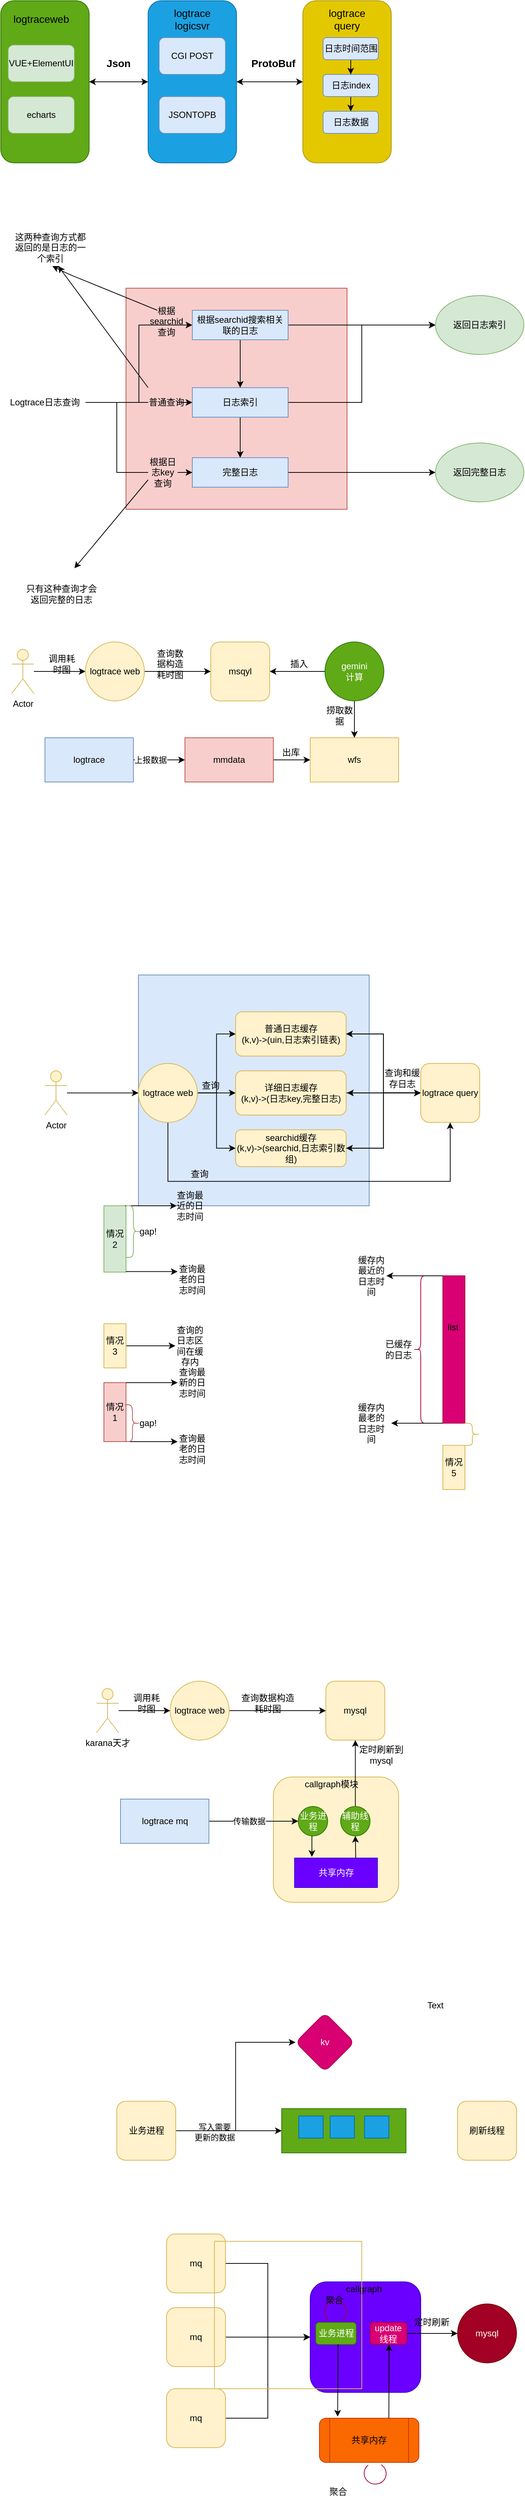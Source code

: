 <mxfile version="14.9.4" type="github">
  <diagram id="kZeHxRit4yLpcE9CeEfN" name="Page-1">
    <mxGraphModel dx="918" dy="494" grid="1" gridSize="10" guides="1" tooltips="1" connect="1" arrows="1" fold="1" page="1" pageScale="1" pageWidth="3300" pageHeight="4681" math="0" shadow="0">
      <root>
        <mxCell id="0" />
        <mxCell id="1" parent="0" />
        <mxCell id="YpFx3Wl4ijLkh08jpPSe-178" value="" style="whiteSpace=wrap;html=1;aspect=fixed;rounded=1;shadow=0;strokeColor=#d6b656;strokeWidth=1;fillColor=#fff2cc;" vertex="1" parent="1">
          <mxGeometry x="460" y="2420" width="170" height="170" as="geometry" />
        </mxCell>
        <mxCell id="YpFx3Wl4ijLkh08jpPSe-187" style="edgeStyle=orthogonalEdgeStyle;rounded=0;orthogonalLoop=1;jettySize=auto;html=1;" edge="1" parent="1" source="YpFx3Wl4ijLkh08jpPSe-177" target="YpFx3Wl4ijLkh08jpPSe-169">
          <mxGeometry relative="1" as="geometry" />
        </mxCell>
        <mxCell id="YpFx3Wl4ijLkh08jpPSe-177" value="辅助线程" style="ellipse;whiteSpace=wrap;html=1;aspect=fixed;rounded=1;shadow=0;strokeColor=#2D7600;strokeWidth=1;fillColor=#60a917;fontColor=#ffffff;" vertex="1" parent="1">
          <mxGeometry x="551.25" y="2460" width="40" height="40" as="geometry" />
        </mxCell>
        <mxCell id="YpFx3Wl4ijLkh08jpPSe-179" value="共享内存" style="rounded=0;whiteSpace=wrap;html=1;shadow=0;strokeColor=#3700CC;strokeWidth=1;fillColor=#6a00ff;fontColor=#ffffff;" vertex="1" parent="1">
          <mxGeometry x="488.75" y="2530" width="112.5" height="40" as="geometry" />
        </mxCell>
        <mxCell id="YpFx3Wl4ijLkh08jpPSe-181" value="callgraph模块" style="text;html=1;strokeColor=none;fillColor=none;align=center;verticalAlign=middle;whiteSpace=wrap;rounded=0;shadow=0;" vertex="1" parent="1">
          <mxGeometry x="493.75" y="2420" width="90" height="20" as="geometry" />
        </mxCell>
        <mxCell id="YpFx3Wl4ijLkh08jpPSe-184" style="edgeStyle=orthogonalEdgeStyle;rounded=0;orthogonalLoop=1;jettySize=auto;html=1;exitX=0.5;exitY=1;exitDx=0;exitDy=0;entryX=0.209;entryY=-0.04;entryDx=0;entryDy=0;entryPerimeter=0;" edge="1" parent="1" source="YpFx3Wl4ijLkh08jpPSe-183" target="YpFx3Wl4ijLkh08jpPSe-179">
          <mxGeometry relative="1" as="geometry" />
        </mxCell>
        <mxCell id="YpFx3Wl4ijLkh08jpPSe-183" value="业务进程" style="ellipse;whiteSpace=wrap;html=1;aspect=fixed;rounded=1;shadow=0;strokeColor=#2D7600;strokeWidth=1;fillColor=#60a917;fontColor=#ffffff;" vertex="1" parent="1">
          <mxGeometry x="493.75" y="2460" width="40" height="40" as="geometry" />
        </mxCell>
        <mxCell id="YpFx3Wl4ijLkh08jpPSe-186" value="" style="endArrow=classic;html=1;entryX=0.5;entryY=1;entryDx=0;entryDy=0;" edge="1" parent="1" target="YpFx3Wl4ijLkh08jpPSe-177">
          <mxGeometry width="50" height="50" relative="1" as="geometry">
            <mxPoint x="571.75" y="2530" as="sourcePoint" />
            <mxPoint x="593.75" y="2500" as="targetPoint" />
          </mxGeometry>
        </mxCell>
        <mxCell id="YpFx3Wl4ijLkh08jpPSe-23" style="edgeStyle=orthogonalEdgeStyle;rounded=0;orthogonalLoop=1;jettySize=auto;html=1;" edge="1" parent="1" source="YpFx3Wl4ijLkh08jpPSe-3" target="YpFx3Wl4ijLkh08jpPSe-4">
          <mxGeometry relative="1" as="geometry" />
        </mxCell>
        <mxCell id="YpFx3Wl4ijLkh08jpPSe-3" value="" style="rounded=1;whiteSpace=wrap;html=1;fillColor=#60a917;strokeColor=#2D7600;fontColor=#ffffff;" vertex="1" parent="1">
          <mxGeometry x="90" y="10" width="120" height="220" as="geometry" />
        </mxCell>
        <mxCell id="YpFx3Wl4ijLkh08jpPSe-24" style="edgeStyle=orthogonalEdgeStyle;rounded=0;orthogonalLoop=1;jettySize=auto;html=1;" edge="1" parent="1" source="YpFx3Wl4ijLkh08jpPSe-4" target="YpFx3Wl4ijLkh08jpPSe-5">
          <mxGeometry relative="1" as="geometry" />
        </mxCell>
        <mxCell id="YpFx3Wl4ijLkh08jpPSe-26" style="edgeStyle=orthogonalEdgeStyle;rounded=0;orthogonalLoop=1;jettySize=auto;html=1;entryX=1;entryY=0.5;entryDx=0;entryDy=0;" edge="1" parent="1" source="YpFx3Wl4ijLkh08jpPSe-4" target="YpFx3Wl4ijLkh08jpPSe-3">
          <mxGeometry relative="1" as="geometry" />
        </mxCell>
        <mxCell id="YpFx3Wl4ijLkh08jpPSe-4" value="" style="rounded=1;whiteSpace=wrap;html=1;fillColor=#1ba1e2;strokeColor=#006EAF;fontColor=#ffffff;" vertex="1" parent="1">
          <mxGeometry x="290" y="10" width="120" height="220" as="geometry" />
        </mxCell>
        <mxCell id="YpFx3Wl4ijLkh08jpPSe-25" style="edgeStyle=orthogonalEdgeStyle;rounded=0;orthogonalLoop=1;jettySize=auto;html=1;entryX=1;entryY=0.5;entryDx=0;entryDy=0;" edge="1" parent="1" source="YpFx3Wl4ijLkh08jpPSe-5" target="YpFx3Wl4ijLkh08jpPSe-4">
          <mxGeometry relative="1" as="geometry" />
        </mxCell>
        <mxCell id="YpFx3Wl4ijLkh08jpPSe-5" value="" style="rounded=1;whiteSpace=wrap;html=1;fillColor=#e3c800;strokeColor=#B09500;fontColor=#000000;" vertex="1" parent="1">
          <mxGeometry x="500" y="10" width="120" height="220" as="geometry" />
        </mxCell>
        <mxCell id="YpFx3Wl4ijLkh08jpPSe-6" value="&lt;font style=&quot;font-size: 14px&quot;&gt;logtraceweb&lt;/font&gt;" style="text;html=1;strokeColor=none;fillColor=none;align=center;verticalAlign=middle;whiteSpace=wrap;rounded=0;" vertex="1" parent="1">
          <mxGeometry x="105" y="20" width="80" height="30" as="geometry" />
        </mxCell>
        <mxCell id="YpFx3Wl4ijLkh08jpPSe-7" value="VUE+ElementUI" style="rounded=1;whiteSpace=wrap;html=1;fillColor=#d5e8d4;strokeColor=#82b366;" vertex="1" parent="1">
          <mxGeometry x="100" y="70" width="90" height="50" as="geometry" />
        </mxCell>
        <mxCell id="YpFx3Wl4ijLkh08jpPSe-9" value="echarts" style="rounded=1;whiteSpace=wrap;html=1;fillColor=#d5e8d4;strokeColor=#82b366;" vertex="1" parent="1">
          <mxGeometry x="100" y="140" width="90" height="50" as="geometry" />
        </mxCell>
        <mxCell id="YpFx3Wl4ijLkh08jpPSe-10" value="&lt;font style=&quot;font-size: 14px&quot;&gt;logtrace logicsvr&lt;/font&gt;" style="text;html=1;strokeColor=none;fillColor=none;align=center;verticalAlign=middle;whiteSpace=wrap;rounded=0;" vertex="1" parent="1">
          <mxGeometry x="305" y="20" width="90" height="30" as="geometry" />
        </mxCell>
        <mxCell id="YpFx3Wl4ijLkh08jpPSe-12" value="CGI POST" style="rounded=1;whiteSpace=wrap;html=1;fillColor=#dae8fc;strokeColor=#6c8ebf;" vertex="1" parent="1">
          <mxGeometry x="305" y="60" width="90" height="50" as="geometry" />
        </mxCell>
        <mxCell id="YpFx3Wl4ijLkh08jpPSe-13" value="JSONTOPB" style="rounded=1;whiteSpace=wrap;html=1;fillColor=#dae8fc;strokeColor=#6c8ebf;" vertex="1" parent="1">
          <mxGeometry x="305" y="140" width="90" height="50" as="geometry" />
        </mxCell>
        <mxCell id="YpFx3Wl4ijLkh08jpPSe-15" value="&lt;font style=&quot;font-size: 14px&quot;&gt;&lt;b&gt;Json&lt;/b&gt;&lt;/font&gt;" style="text;html=1;strokeColor=none;fillColor=none;align=center;verticalAlign=middle;whiteSpace=wrap;rounded=0;" vertex="1" parent="1">
          <mxGeometry x="230" y="85" width="40" height="20" as="geometry" />
        </mxCell>
        <mxCell id="YpFx3Wl4ijLkh08jpPSe-18" value="日志数据" style="rounded=1;whiteSpace=wrap;html=1;fillColor=#dae8fc;strokeColor=#6c8ebf;" vertex="1" parent="1">
          <mxGeometry x="527.5" y="160" width="75" height="30" as="geometry" />
        </mxCell>
        <mxCell id="YpFx3Wl4ijLkh08jpPSe-20" value="&lt;font style=&quot;font-size: 14px&quot;&gt;logtrace query&lt;/font&gt;" style="text;html=1;strokeColor=none;fillColor=none;align=center;verticalAlign=middle;whiteSpace=wrap;rounded=0;" vertex="1" parent="1">
          <mxGeometry x="515" y="20" width="90" height="30" as="geometry" />
        </mxCell>
        <mxCell id="YpFx3Wl4ijLkh08jpPSe-21" value="&lt;font style=&quot;font-size: 14px&quot;&gt;&lt;b&gt;ProtoBuf&lt;/b&gt;&lt;/font&gt;" style="text;html=1;strokeColor=none;fillColor=none;align=center;verticalAlign=middle;whiteSpace=wrap;rounded=0;" vertex="1" parent="1">
          <mxGeometry x="440" y="85" width="40" height="20" as="geometry" />
        </mxCell>
        <mxCell id="YpFx3Wl4ijLkh08jpPSe-30" style="edgeStyle=orthogonalEdgeStyle;rounded=0;orthogonalLoop=1;jettySize=auto;html=1;exitX=0.5;exitY=1;exitDx=0;exitDy=0;entryX=0.5;entryY=0;entryDx=0;entryDy=0;" edge="1" parent="1" source="YpFx3Wl4ijLkh08jpPSe-27" target="YpFx3Wl4ijLkh08jpPSe-18">
          <mxGeometry relative="1" as="geometry" />
        </mxCell>
        <mxCell id="YpFx3Wl4ijLkh08jpPSe-27" value="日志index" style="rounded=1;whiteSpace=wrap;html=1;fillColor=#dae8fc;strokeColor=#6c8ebf;" vertex="1" parent="1">
          <mxGeometry x="527.5" y="110" width="75" height="30" as="geometry" />
        </mxCell>
        <mxCell id="YpFx3Wl4ijLkh08jpPSe-29" style="edgeStyle=orthogonalEdgeStyle;rounded=0;orthogonalLoop=1;jettySize=auto;html=1;exitX=0.5;exitY=1;exitDx=0;exitDy=0;entryX=0.5;entryY=0;entryDx=0;entryDy=0;" edge="1" parent="1" source="YpFx3Wl4ijLkh08jpPSe-28" target="YpFx3Wl4ijLkh08jpPSe-27">
          <mxGeometry relative="1" as="geometry" />
        </mxCell>
        <mxCell id="YpFx3Wl4ijLkh08jpPSe-28" value="日志时间范围" style="rounded=1;whiteSpace=wrap;html=1;fillColor=#dae8fc;strokeColor=#6c8ebf;" vertex="1" parent="1">
          <mxGeometry x="527.5" y="60" width="75" height="30" as="geometry" />
        </mxCell>
        <mxCell id="YpFx3Wl4ijLkh08jpPSe-31" value="" style="whiteSpace=wrap;html=1;aspect=fixed;fillColor=#f8cecc;strokeColor=#b85450;" vertex="1" parent="1">
          <mxGeometry x="260" y="400" width="300" height="300" as="geometry" />
        </mxCell>
        <mxCell id="YpFx3Wl4ijLkh08jpPSe-37" style="edgeStyle=orthogonalEdgeStyle;rounded=0;orthogonalLoop=1;jettySize=auto;html=1;entryX=0;entryY=0.5;entryDx=0;entryDy=0;startArrow=none;" edge="1" parent="1" source="YpFx3Wl4ijLkh08jpPSe-50" target="YpFx3Wl4ijLkh08jpPSe-33">
          <mxGeometry relative="1" as="geometry" />
        </mxCell>
        <mxCell id="YpFx3Wl4ijLkh08jpPSe-38" style="edgeStyle=orthogonalEdgeStyle;rounded=0;orthogonalLoop=1;jettySize=auto;html=1;entryX=0;entryY=0.5;entryDx=0;entryDy=0;" edge="1" parent="1" source="YpFx3Wl4ijLkh08jpPSe-32" target="YpFx3Wl4ijLkh08jpPSe-35">
          <mxGeometry relative="1" as="geometry" />
        </mxCell>
        <mxCell id="YpFx3Wl4ijLkh08jpPSe-54" style="edgeStyle=orthogonalEdgeStyle;rounded=0;orthogonalLoop=1;jettySize=auto;html=1;entryX=0;entryY=0.5;entryDx=0;entryDy=0;startArrow=none;" edge="1" parent="1" source="YpFx3Wl4ijLkh08jpPSe-55" target="YpFx3Wl4ijLkh08jpPSe-34">
          <mxGeometry relative="1" as="geometry" />
        </mxCell>
        <mxCell id="YpFx3Wl4ijLkh08jpPSe-32" value="Logtrace日志查询" style="text;html=1;strokeColor=none;fillColor=none;align=center;verticalAlign=middle;whiteSpace=wrap;rounded=0;" vertex="1" parent="1">
          <mxGeometry x="95" y="530" width="110" height="50" as="geometry" />
        </mxCell>
        <mxCell id="YpFx3Wl4ijLkh08jpPSe-42" style="edgeStyle=orthogonalEdgeStyle;rounded=0;orthogonalLoop=1;jettySize=auto;html=1;entryX=0.5;entryY=0;entryDx=0;entryDy=0;" edge="1" parent="1" source="YpFx3Wl4ijLkh08jpPSe-33" target="YpFx3Wl4ijLkh08jpPSe-34">
          <mxGeometry relative="1" as="geometry" />
        </mxCell>
        <mxCell id="YpFx3Wl4ijLkh08jpPSe-49" style="edgeStyle=orthogonalEdgeStyle;rounded=0;orthogonalLoop=1;jettySize=auto;html=1;entryX=0;entryY=0.5;entryDx=0;entryDy=0;" edge="1" parent="1" source="YpFx3Wl4ijLkh08jpPSe-33" target="YpFx3Wl4ijLkh08jpPSe-44">
          <mxGeometry relative="1" as="geometry" />
        </mxCell>
        <mxCell id="YpFx3Wl4ijLkh08jpPSe-33" value="日志索引" style="rounded=0;whiteSpace=wrap;html=1;fillColor=#dae8fc;strokeColor=#6c8ebf;" vertex="1" parent="1">
          <mxGeometry x="350" y="535" width="130" height="40" as="geometry" />
        </mxCell>
        <mxCell id="YpFx3Wl4ijLkh08jpPSe-58" style="edgeStyle=orthogonalEdgeStyle;rounded=0;orthogonalLoop=1;jettySize=auto;html=1;entryX=0;entryY=0.5;entryDx=0;entryDy=0;" edge="1" parent="1" source="YpFx3Wl4ijLkh08jpPSe-34" target="YpFx3Wl4ijLkh08jpPSe-45">
          <mxGeometry relative="1" as="geometry" />
        </mxCell>
        <mxCell id="YpFx3Wl4ijLkh08jpPSe-34" value="完整日志" style="rounded=0;whiteSpace=wrap;html=1;fillColor=#dae8fc;strokeColor=#6c8ebf;" vertex="1" parent="1">
          <mxGeometry x="350" y="630" width="130" height="40" as="geometry" />
        </mxCell>
        <mxCell id="YpFx3Wl4ijLkh08jpPSe-40" style="edgeStyle=orthogonalEdgeStyle;rounded=0;orthogonalLoop=1;jettySize=auto;html=1;" edge="1" parent="1" source="YpFx3Wl4ijLkh08jpPSe-35" target="YpFx3Wl4ijLkh08jpPSe-33">
          <mxGeometry relative="1" as="geometry" />
        </mxCell>
        <mxCell id="YpFx3Wl4ijLkh08jpPSe-48" style="edgeStyle=orthogonalEdgeStyle;rounded=0;orthogonalLoop=1;jettySize=auto;html=1;entryX=0;entryY=0.5;entryDx=0;entryDy=0;" edge="1" parent="1" source="YpFx3Wl4ijLkh08jpPSe-35" target="YpFx3Wl4ijLkh08jpPSe-44">
          <mxGeometry relative="1" as="geometry" />
        </mxCell>
        <mxCell id="YpFx3Wl4ijLkh08jpPSe-35" value="根据searchid搜索相关联的日志" style="rounded=0;whiteSpace=wrap;html=1;fillColor=#dae8fc;strokeColor=#6c8ebf;" vertex="1" parent="1">
          <mxGeometry x="350" y="430" width="130" height="40" as="geometry" />
        </mxCell>
        <mxCell id="YpFx3Wl4ijLkh08jpPSe-44" value="返回日志索引" style="ellipse;whiteSpace=wrap;html=1;fillColor=#d5e8d4;strokeColor=#82b366;" vertex="1" parent="1">
          <mxGeometry x="680" y="410" width="120" height="80" as="geometry" />
        </mxCell>
        <mxCell id="YpFx3Wl4ijLkh08jpPSe-45" value="返回完整日志" style="ellipse;whiteSpace=wrap;html=1;fillColor=#d5e8d4;strokeColor=#82b366;" vertex="1" parent="1">
          <mxGeometry x="680" y="610" width="120" height="80" as="geometry" />
        </mxCell>
        <mxCell id="YpFx3Wl4ijLkh08jpPSe-50" value="普通查询" style="text;html=1;strokeColor=none;fillColor=none;align=center;verticalAlign=middle;whiteSpace=wrap;rounded=0;" vertex="1" parent="1">
          <mxGeometry x="290" y="542.5" width="50" height="25" as="geometry" />
        </mxCell>
        <mxCell id="YpFx3Wl4ijLkh08jpPSe-51" value="" style="edgeStyle=orthogonalEdgeStyle;rounded=0;orthogonalLoop=1;jettySize=auto;html=1;entryX=0;entryY=0.5;entryDx=0;entryDy=0;endArrow=none;" edge="1" parent="1" source="YpFx3Wl4ijLkh08jpPSe-32" target="YpFx3Wl4ijLkh08jpPSe-50">
          <mxGeometry relative="1" as="geometry">
            <mxPoint x="205" y="555" as="sourcePoint" />
            <mxPoint x="350" y="555" as="targetPoint" />
          </mxGeometry>
        </mxCell>
        <mxCell id="YpFx3Wl4ijLkh08jpPSe-53" value="根据searchid查询" style="text;html=1;strokeColor=none;fillColor=none;align=center;verticalAlign=middle;whiteSpace=wrap;rounded=0;" vertex="1" parent="1">
          <mxGeometry x="290" y="430" width="50" height="30" as="geometry" />
        </mxCell>
        <mxCell id="YpFx3Wl4ijLkh08jpPSe-55" value="根据日志key查询" style="text;html=1;strokeColor=none;fillColor=none;align=center;verticalAlign=middle;whiteSpace=wrap;rounded=0;" vertex="1" parent="1">
          <mxGeometry x="290" y="640" width="40" height="20" as="geometry" />
        </mxCell>
        <mxCell id="YpFx3Wl4ijLkh08jpPSe-56" value="" style="edgeStyle=orthogonalEdgeStyle;rounded=0;orthogonalLoop=1;jettySize=auto;html=1;entryX=0;entryY=0.5;entryDx=0;entryDy=0;endArrow=none;" edge="1" parent="1" source="YpFx3Wl4ijLkh08jpPSe-32" target="YpFx3Wl4ijLkh08jpPSe-55">
          <mxGeometry relative="1" as="geometry">
            <mxPoint x="205" y="555" as="sourcePoint" />
            <mxPoint x="350" y="650" as="targetPoint" />
          </mxGeometry>
        </mxCell>
        <mxCell id="YpFx3Wl4ijLkh08jpPSe-59" value="" style="endArrow=classic;html=1;exitX=0.25;exitY=0;exitDx=0;exitDy=0;" edge="1" parent="1" source="YpFx3Wl4ijLkh08jpPSe-53">
          <mxGeometry width="50" height="50" relative="1" as="geometry">
            <mxPoint x="205" y="410" as="sourcePoint" />
            <mxPoint x="160" y="370" as="targetPoint" />
            <Array as="points">
              <mxPoint x="180" y="380" />
            </Array>
          </mxGeometry>
        </mxCell>
        <mxCell id="YpFx3Wl4ijLkh08jpPSe-64" value="" style="endArrow=classic;html=1;exitX=0.25;exitY=0;exitDx=0;exitDy=0;" edge="1" parent="1">
          <mxGeometry width="50" height="50" relative="1" as="geometry">
            <mxPoint x="290" y="535" as="sourcePoint" />
            <mxPoint x="168" y="370" as="targetPoint" />
            <Array as="points" />
          </mxGeometry>
        </mxCell>
        <mxCell id="YpFx3Wl4ijLkh08jpPSe-66" value="只有这种查询才会返回完整的日志" style="text;html=1;strokeColor=none;fillColor=none;align=center;verticalAlign=middle;whiteSpace=wrap;rounded=0;" vertex="1" parent="1">
          <mxGeometry x="120" y="780" width="105" height="70" as="geometry" />
        </mxCell>
        <mxCell id="YpFx3Wl4ijLkh08jpPSe-69" value="" style="endArrow=classic;html=1;exitX=0;exitY=1;exitDx=0;exitDy=0;" edge="1" parent="1" source="YpFx3Wl4ijLkh08jpPSe-55">
          <mxGeometry width="50" height="50" relative="1" as="geometry">
            <mxPoint x="210" y="750" as="sourcePoint" />
            <mxPoint x="190" y="780" as="targetPoint" />
            <Array as="points">
              <mxPoint x="190" y="780" />
            </Array>
          </mxGeometry>
        </mxCell>
        <mxCell id="YpFx3Wl4ijLkh08jpPSe-70" value="这两种查询方式都返回的是日志的一个索引" style="text;html=1;strokeColor=none;fillColor=none;align=center;verticalAlign=middle;whiteSpace=wrap;rounded=0;" vertex="1" parent="1">
          <mxGeometry x="105" y="310" width="105" height="70" as="geometry" />
        </mxCell>
        <mxCell id="YpFx3Wl4ijLkh08jpPSe-71" value="" style="whiteSpace=wrap;html=1;aspect=fixed;fillColor=#dae8fc;strokeColor=#6c8ebf;" vertex="1" parent="1">
          <mxGeometry x="276.87" y="1331.87" width="313.13" height="313.13" as="geometry" />
        </mxCell>
        <mxCell id="YpFx3Wl4ijLkh08jpPSe-86" style="edgeStyle=orthogonalEdgeStyle;rounded=0;orthogonalLoop=1;jettySize=auto;html=1;entryX=0;entryY=0.5;entryDx=0;entryDy=0;" edge="1" parent="1" source="YpFx3Wl4ijLkh08jpPSe-72" target="YpFx3Wl4ijLkh08jpPSe-83">
          <mxGeometry relative="1" as="geometry" />
        </mxCell>
        <mxCell id="YpFx3Wl4ijLkh08jpPSe-72" value="普通日志缓存&lt;br&gt;(k,v)-&amp;gt;(uin,日志索引链表)" style="rounded=1;whiteSpace=wrap;html=1;fillColor=#fff2cc;strokeColor=#d6b656;strokeWidth=1;shadow=0;" vertex="1" parent="1">
          <mxGeometry x="408.75" y="1381.87" width="150" height="60" as="geometry" />
        </mxCell>
        <mxCell id="YpFx3Wl4ijLkh08jpPSe-85" style="edgeStyle=orthogonalEdgeStyle;rounded=0;orthogonalLoop=1;jettySize=auto;html=1;exitX=1;exitY=0.5;exitDx=0;exitDy=0;entryX=0;entryY=0.5;entryDx=0;entryDy=0;" edge="1" parent="1" source="YpFx3Wl4ijLkh08jpPSe-73" target="YpFx3Wl4ijLkh08jpPSe-83">
          <mxGeometry relative="1" as="geometry" />
        </mxCell>
        <mxCell id="YpFx3Wl4ijLkh08jpPSe-73" value="详细日志缓存&lt;br&gt;(k,v)-&amp;gt;(日志key,完整日志)" style="rounded=1;whiteSpace=wrap;html=1;fillColor=#fff2cc;strokeColor=#d6b656;" vertex="1" parent="1">
          <mxGeometry x="408.75" y="1461.87" width="150" height="60" as="geometry" />
        </mxCell>
        <mxCell id="YpFx3Wl4ijLkh08jpPSe-84" style="edgeStyle=orthogonalEdgeStyle;rounded=0;orthogonalLoop=1;jettySize=auto;html=1;exitX=1;exitY=0.5;exitDx=0;exitDy=0;entryX=0;entryY=0.5;entryDx=0;entryDy=0;" edge="1" parent="1" source="YpFx3Wl4ijLkh08jpPSe-74" target="YpFx3Wl4ijLkh08jpPSe-83">
          <mxGeometry relative="1" as="geometry" />
        </mxCell>
        <mxCell id="YpFx3Wl4ijLkh08jpPSe-74" value="searchid缓存&lt;br&gt;(k,v)-&amp;gt;(searchid,日志索引数组)" style="rounded=1;whiteSpace=wrap;html=1;fillColor=#fff2cc;strokeColor=#d6b656;strokeWidth=1;shadow=0;" vertex="1" parent="1">
          <mxGeometry x="408.75" y="1541.87" width="150" height="50" as="geometry" />
        </mxCell>
        <mxCell id="YpFx3Wl4ijLkh08jpPSe-76" style="edgeStyle=orthogonalEdgeStyle;rounded=0;orthogonalLoop=1;jettySize=auto;html=1;entryX=0;entryY=0.5;entryDx=0;entryDy=0;" edge="1" parent="1" source="YpFx3Wl4ijLkh08jpPSe-75" target="YpFx3Wl4ijLkh08jpPSe-72">
          <mxGeometry relative="1" as="geometry" />
        </mxCell>
        <mxCell id="YpFx3Wl4ijLkh08jpPSe-78" style="edgeStyle=orthogonalEdgeStyle;rounded=0;orthogonalLoop=1;jettySize=auto;html=1;entryX=0;entryY=0.5;entryDx=0;entryDy=0;" edge="1" parent="1" source="YpFx3Wl4ijLkh08jpPSe-75" target="YpFx3Wl4ijLkh08jpPSe-73">
          <mxGeometry relative="1" as="geometry" />
        </mxCell>
        <mxCell id="YpFx3Wl4ijLkh08jpPSe-79" style="edgeStyle=orthogonalEdgeStyle;rounded=0;orthogonalLoop=1;jettySize=auto;html=1;entryX=0;entryY=0.5;entryDx=0;entryDy=0;" edge="1" parent="1" source="YpFx3Wl4ijLkh08jpPSe-75" target="YpFx3Wl4ijLkh08jpPSe-74">
          <mxGeometry relative="1" as="geometry" />
        </mxCell>
        <mxCell id="YpFx3Wl4ijLkh08jpPSe-87" style="edgeStyle=orthogonalEdgeStyle;rounded=0;orthogonalLoop=1;jettySize=auto;html=1;entryX=0.5;entryY=1;entryDx=0;entryDy=0;" edge="1" parent="1" source="YpFx3Wl4ijLkh08jpPSe-75" target="YpFx3Wl4ijLkh08jpPSe-83">
          <mxGeometry relative="1" as="geometry">
            <Array as="points">
              <mxPoint x="317" y="1611.87" />
              <mxPoint x="700" y="1611.87" />
            </Array>
          </mxGeometry>
        </mxCell>
        <mxCell id="YpFx3Wl4ijLkh08jpPSe-75" value="logtrace web" style="ellipse;whiteSpace=wrap;html=1;aspect=fixed;rounded=1;shadow=0;strokeColor=#d6b656;strokeWidth=1;fillColor=#fff2cc;" vertex="1" parent="1">
          <mxGeometry x="276.87" y="1451.87" width="80" height="80" as="geometry" />
        </mxCell>
        <mxCell id="YpFx3Wl4ijLkh08jpPSe-82" style="edgeStyle=orthogonalEdgeStyle;rounded=0;orthogonalLoop=1;jettySize=auto;html=1;entryX=0;entryY=0.5;entryDx=0;entryDy=0;" edge="1" parent="1" source="YpFx3Wl4ijLkh08jpPSe-80" target="YpFx3Wl4ijLkh08jpPSe-75">
          <mxGeometry relative="1" as="geometry" />
        </mxCell>
        <mxCell id="YpFx3Wl4ijLkh08jpPSe-80" value="Actor" style="shape=umlActor;verticalLabelPosition=bottom;verticalAlign=top;html=1;outlineConnect=0;rounded=1;shadow=0;strokeColor=#d6b656;strokeWidth=1;fillColor=#fff2cc;" vertex="1" parent="1">
          <mxGeometry x="150" y="1461.87" width="30" height="60" as="geometry" />
        </mxCell>
        <mxCell id="YpFx3Wl4ijLkh08jpPSe-88" style="edgeStyle=orthogonalEdgeStyle;rounded=0;orthogonalLoop=1;jettySize=auto;html=1;" edge="1" parent="1" source="YpFx3Wl4ijLkh08jpPSe-83">
          <mxGeometry relative="1" as="geometry">
            <mxPoint x="560" y="1491.87" as="targetPoint" />
          </mxGeometry>
        </mxCell>
        <mxCell id="YpFx3Wl4ijLkh08jpPSe-89" style="edgeStyle=orthogonalEdgeStyle;rounded=0;orthogonalLoop=1;jettySize=auto;html=1;entryX=1;entryY=0.5;entryDx=0;entryDy=0;" edge="1" parent="1" source="YpFx3Wl4ijLkh08jpPSe-83" target="YpFx3Wl4ijLkh08jpPSe-74">
          <mxGeometry relative="1" as="geometry" />
        </mxCell>
        <mxCell id="YpFx3Wl4ijLkh08jpPSe-90" style="edgeStyle=orthogonalEdgeStyle;rounded=0;orthogonalLoop=1;jettySize=auto;html=1;entryX=1;entryY=0.5;entryDx=0;entryDy=0;" edge="1" parent="1" source="YpFx3Wl4ijLkh08jpPSe-83" target="YpFx3Wl4ijLkh08jpPSe-72">
          <mxGeometry relative="1" as="geometry" />
        </mxCell>
        <mxCell id="YpFx3Wl4ijLkh08jpPSe-83" value="logtrace query" style="whiteSpace=wrap;html=1;aspect=fixed;rounded=1;shadow=0;strokeColor=#d6b656;strokeWidth=1;fillColor=#fff2cc;" vertex="1" parent="1">
          <mxGeometry x="660" y="1451.87" width="80" height="80" as="geometry" />
        </mxCell>
        <mxCell id="YpFx3Wl4ijLkh08jpPSe-93" value="查询" style="text;html=1;strokeColor=none;fillColor=none;align=center;verticalAlign=middle;whiteSpace=wrap;rounded=0;shadow=0;" vertex="1" parent="1">
          <mxGeometry x="355" y="1471.87" width="40" height="20" as="geometry" />
        </mxCell>
        <mxCell id="YpFx3Wl4ijLkh08jpPSe-94" value="查询和缓存日志" style="text;html=1;strokeColor=none;fillColor=none;align=center;verticalAlign=middle;whiteSpace=wrap;rounded=0;shadow=0;" vertex="1" parent="1">
          <mxGeometry x="610" y="1451.87" width="50" height="40" as="geometry" />
        </mxCell>
        <mxCell id="YpFx3Wl4ijLkh08jpPSe-95" value="查询" style="text;html=1;strokeColor=none;fillColor=none;align=center;verticalAlign=middle;whiteSpace=wrap;rounded=0;shadow=0;" vertex="1" parent="1">
          <mxGeometry x="340" y="1591.87" width="40" height="20" as="geometry" />
        </mxCell>
        <mxCell id="YpFx3Wl4ijLkh08jpPSe-96" value="" style="rounded=0;whiteSpace=wrap;html=1;shadow=0;strokeColor=#A50040;strokeWidth=1;fillColor=#d80073;fontColor=#ffffff;" vertex="1" parent="1">
          <mxGeometry x="690" y="1740" width="30" height="200" as="geometry" />
        </mxCell>
        <mxCell id="YpFx3Wl4ijLkh08jpPSe-97" value="list" style="text;html=1;strokeColor=none;fillColor=none;align=center;verticalAlign=middle;whiteSpace=wrap;rounded=0;shadow=0;" vertex="1" parent="1">
          <mxGeometry x="688.75" y="1800" width="30" height="20" as="geometry" />
        </mxCell>
        <mxCell id="YpFx3Wl4ijLkh08jpPSe-99" value="" style="shape=curlyBracket;whiteSpace=wrap;html=1;rounded=1;shadow=0;strokeColor=#A50040;strokeWidth=1;fillColor=#d80073;fontColor=#ffffff;" vertex="1" parent="1">
          <mxGeometry x="650" y="1740" width="20" height="200" as="geometry" />
        </mxCell>
        <mxCell id="YpFx3Wl4ijLkh08jpPSe-100" value="已缓存的日志" style="text;html=1;strokeColor=none;fillColor=none;align=center;verticalAlign=middle;whiteSpace=wrap;rounded=0;shadow=0;" vertex="1" parent="1">
          <mxGeometry x="610" y="1830" width="40" height="20" as="geometry" />
        </mxCell>
        <mxCell id="YpFx3Wl4ijLkh08jpPSe-101" value="" style="endArrow=classic;html=1;" edge="1" parent="1" target="YpFx3Wl4ijLkh08jpPSe-102">
          <mxGeometry width="50" height="50" relative="1" as="geometry">
            <mxPoint x="690" y="1740" as="sourcePoint" />
            <mxPoint x="610" y="1740" as="targetPoint" />
          </mxGeometry>
        </mxCell>
        <mxCell id="YpFx3Wl4ijLkh08jpPSe-102" value="缓存内最近的日志时间" style="text;html=1;strokeColor=none;fillColor=none;align=center;verticalAlign=middle;whiteSpace=wrap;rounded=0;shadow=0;" vertex="1" parent="1">
          <mxGeometry x="573.43" y="1730" width="40" height="20" as="geometry" />
        </mxCell>
        <mxCell id="YpFx3Wl4ijLkh08jpPSe-103" value="" style="endArrow=classic;html=1;" edge="1" parent="1">
          <mxGeometry width="50" height="50" relative="1" as="geometry">
            <mxPoint x="690" y="1940" as="sourcePoint" />
            <mxPoint x="620" y="1940" as="targetPoint" />
            <Array as="points">
              <mxPoint x="640" y="1940" />
            </Array>
          </mxGeometry>
        </mxCell>
        <mxCell id="YpFx3Wl4ijLkh08jpPSe-104" value="缓存内最老的日志时间" style="text;html=1;strokeColor=none;fillColor=none;align=center;verticalAlign=middle;whiteSpace=wrap;rounded=0;shadow=0;" vertex="1" parent="1">
          <mxGeometry x="573.43" y="1930" width="40" height="20" as="geometry" />
        </mxCell>
        <mxCell id="YpFx3Wl4ijLkh08jpPSe-106" value="情况2" style="rounded=0;whiteSpace=wrap;html=1;shadow=0;strokeColor=#82b366;strokeWidth=1;fillColor=#d5e8d4;" vertex="1" parent="1">
          <mxGeometry x="230" y="1645" width="30" height="90" as="geometry" />
        </mxCell>
        <mxCell id="YpFx3Wl4ijLkh08jpPSe-109" value="情况1" style="rounded=0;whiteSpace=wrap;html=1;shadow=0;strokeColor=#b85450;strokeWidth=1;fillColor=#f8cecc;" vertex="1" parent="1">
          <mxGeometry x="230" y="1885" width="30" height="80" as="geometry" />
        </mxCell>
        <mxCell id="YpFx3Wl4ijLkh08jpPSe-112" value="" style="endArrow=classic;html=1;" edge="1" parent="1">
          <mxGeometry width="50" height="50" relative="1" as="geometry">
            <mxPoint x="258.75" y="1645" as="sourcePoint" />
            <mxPoint x="328.75" y="1645" as="targetPoint" />
          </mxGeometry>
        </mxCell>
        <mxCell id="YpFx3Wl4ijLkh08jpPSe-115" value="" style="endArrow=classic;html=1;" edge="1" parent="1">
          <mxGeometry width="50" height="50" relative="1" as="geometry">
            <mxPoint x="260" y="1734.31" as="sourcePoint" />
            <mxPoint x="330" y="1734.31" as="targetPoint" />
          </mxGeometry>
        </mxCell>
        <mxCell id="YpFx3Wl4ijLkh08jpPSe-116" value="" style="endArrow=classic;html=1;" edge="1" parent="1">
          <mxGeometry width="50" height="50" relative="1" as="geometry">
            <mxPoint x="260" y="1965" as="sourcePoint" />
            <mxPoint x="330" y="1965" as="targetPoint" />
          </mxGeometry>
        </mxCell>
        <mxCell id="YpFx3Wl4ijLkh08jpPSe-117" value="" style="endArrow=classic;html=1;" edge="1" parent="1">
          <mxGeometry width="50" height="50" relative="1" as="geometry">
            <mxPoint x="260" y="1885" as="sourcePoint" />
            <mxPoint x="330" y="1885" as="targetPoint" />
          </mxGeometry>
        </mxCell>
        <mxCell id="YpFx3Wl4ijLkh08jpPSe-118" value="查询最老的日志时间" style="text;html=1;strokeColor=none;fillColor=none;align=center;verticalAlign=middle;whiteSpace=wrap;rounded=0;shadow=0;" vertex="1" parent="1">
          <mxGeometry x="330" y="1735" width="40" height="20" as="geometry" />
        </mxCell>
        <mxCell id="YpFx3Wl4ijLkh08jpPSe-119" value="查询最近的日志时间" style="text;html=1;strokeColor=none;fillColor=none;align=center;verticalAlign=middle;whiteSpace=wrap;rounded=0;shadow=0;" vertex="1" parent="1">
          <mxGeometry x="327" y="1635" width="40" height="20" as="geometry" />
        </mxCell>
        <mxCell id="YpFx3Wl4ijLkh08jpPSe-120" value="查询最新的日志时间" style="text;html=1;strokeColor=none;fillColor=none;align=center;verticalAlign=middle;whiteSpace=wrap;rounded=0;shadow=0;" vertex="1" parent="1">
          <mxGeometry x="330" y="1875" width="40" height="20" as="geometry" />
        </mxCell>
        <mxCell id="YpFx3Wl4ijLkh08jpPSe-121" value="查询最老的日志时间" style="text;html=1;strokeColor=none;fillColor=none;align=center;verticalAlign=middle;whiteSpace=wrap;rounded=0;shadow=0;" vertex="1" parent="1">
          <mxGeometry x="330" y="1965" width="40" height="20" as="geometry" />
        </mxCell>
        <mxCell id="YpFx3Wl4ijLkh08jpPSe-124" style="edgeStyle=orthogonalEdgeStyle;rounded=0;orthogonalLoop=1;jettySize=auto;html=1;entryX=0;entryY=0.5;entryDx=0;entryDy=0;" edge="1" parent="1" source="YpFx3Wl4ijLkh08jpPSe-122" target="YpFx3Wl4ijLkh08jpPSe-123">
          <mxGeometry relative="1" as="geometry" />
        </mxCell>
        <mxCell id="YpFx3Wl4ijLkh08jpPSe-122" value="情况3" style="rounded=0;whiteSpace=wrap;html=1;shadow=0;strokeColor=#d6b656;strokeWidth=1;fillColor=#fff2cc;" vertex="1" parent="1">
          <mxGeometry x="230" y="1805" width="30" height="60" as="geometry" />
        </mxCell>
        <mxCell id="YpFx3Wl4ijLkh08jpPSe-123" value="查询的日志区间在缓存内" style="text;html=1;strokeColor=none;fillColor=none;align=center;verticalAlign=middle;whiteSpace=wrap;rounded=0;shadow=0;" vertex="1" parent="1">
          <mxGeometry x="327" y="1825" width="40" height="20" as="geometry" />
        </mxCell>
        <mxCell id="YpFx3Wl4ijLkh08jpPSe-130" value="情况5" style="rounded=0;whiteSpace=wrap;html=1;shadow=0;strokeColor=#d6b656;strokeWidth=1;fillColor=#fff2cc;" vertex="1" parent="1">
          <mxGeometry x="690" y="1970" width="30" height="60" as="geometry" />
        </mxCell>
        <mxCell id="YpFx3Wl4ijLkh08jpPSe-131" value="" style="shape=curlyBracket;whiteSpace=wrap;html=1;rounded=1;flipH=1;shadow=0;strokeColor=#82b366;strokeWidth=1;fillColor=#d5e8d4;size=0.5;" vertex="1" parent="1">
          <mxGeometry x="260" y="1645" width="20" height="70" as="geometry" />
        </mxCell>
        <mxCell id="YpFx3Wl4ijLkh08jpPSe-132" value="gap!" style="text;html=1;strokeColor=none;fillColor=none;align=center;verticalAlign=middle;whiteSpace=wrap;rounded=0;shadow=0;" vertex="1" parent="1">
          <mxGeometry x="270" y="1672.5" width="40" height="15" as="geometry" />
        </mxCell>
        <mxCell id="YpFx3Wl4ijLkh08jpPSe-134" value="" style="shape=curlyBracket;whiteSpace=wrap;html=1;rounded=1;flipH=1;shadow=0;strokeColor=#b85450;strokeWidth=1;fillColor=#f8cecc;size=0.5;" vertex="1" parent="1">
          <mxGeometry x="258.75" y="1915" width="20" height="50" as="geometry" />
        </mxCell>
        <mxCell id="YpFx3Wl4ijLkh08jpPSe-135" value="gap!" style="text;html=1;strokeColor=none;fillColor=none;align=center;verticalAlign=middle;whiteSpace=wrap;rounded=0;shadow=0;" vertex="1" parent="1">
          <mxGeometry x="270" y="1930" width="40" height="20" as="geometry" />
        </mxCell>
        <mxCell id="YpFx3Wl4ijLkh08jpPSe-136" value="" style="shape=curlyBracket;whiteSpace=wrap;html=1;rounded=1;flipH=1;shadow=0;strokeColor=#d6b656;strokeWidth=1;fillColor=#fff2cc;size=0.5;" vertex="1" parent="1">
          <mxGeometry x="720" y="1940" width="20" height="30" as="geometry" />
        </mxCell>
        <mxCell id="YpFx3Wl4ijLkh08jpPSe-138" value="" style="endArrow=classic;html=1;entryX=0;entryY=0.5;entryDx=0;entryDy=0;" edge="1" parent="1" target="YpFx3Wl4ijLkh08jpPSe-139">
          <mxGeometry width="50" height="50" relative="1" as="geometry">
            <mxPoint x="250" y="1040" as="sourcePoint" />
            <mxPoint x="320" y="1040" as="targetPoint" />
          </mxGeometry>
        </mxCell>
        <mxCell id="YpFx3Wl4ijLkh08jpPSe-141" value="上报数据" style="edgeLabel;html=1;align=center;verticalAlign=middle;resizable=0;points=[];" vertex="1" connectable="0" parent="YpFx3Wl4ijLkh08jpPSe-138">
          <mxGeometry x="0.253" y="-2" relative="1" as="geometry">
            <mxPoint x="-14" y="-2" as="offset" />
          </mxGeometry>
        </mxCell>
        <mxCell id="YpFx3Wl4ijLkh08jpPSe-143" style="edgeStyle=orthogonalEdgeStyle;rounded=0;orthogonalLoop=1;jettySize=auto;html=1;entryX=0;entryY=0.5;entryDx=0;entryDy=0;" edge="1" parent="1" source="YpFx3Wl4ijLkh08jpPSe-139" target="YpFx3Wl4ijLkh08jpPSe-142">
          <mxGeometry relative="1" as="geometry" />
        </mxCell>
        <mxCell id="YpFx3Wl4ijLkh08jpPSe-139" value="mmdata" style="rounded=0;whiteSpace=wrap;html=1;shadow=0;strokeColor=#b85450;strokeWidth=1;fillColor=#f8cecc;" vertex="1" parent="1">
          <mxGeometry x="340" y="1010" width="120" height="60" as="geometry" />
        </mxCell>
        <mxCell id="YpFx3Wl4ijLkh08jpPSe-140" value="logtrace" style="rounded=0;whiteSpace=wrap;html=1;shadow=0;strokeColor=#6c8ebf;strokeWidth=1;fillColor=#dae8fc;" vertex="1" parent="1">
          <mxGeometry x="150" y="1010" width="120" height="60" as="geometry" />
        </mxCell>
        <mxCell id="YpFx3Wl4ijLkh08jpPSe-142" value="wfs" style="rounded=0;whiteSpace=wrap;html=1;shadow=0;strokeColor=#d6b656;strokeWidth=1;fillColor=#fff2cc;" vertex="1" parent="1">
          <mxGeometry x="510" y="1010" width="120" height="60" as="geometry" />
        </mxCell>
        <mxCell id="YpFx3Wl4ijLkh08jpPSe-144" value="出库" style="text;html=1;strokeColor=none;fillColor=none;align=center;verticalAlign=middle;whiteSpace=wrap;rounded=0;shadow=0;" vertex="1" parent="1">
          <mxGeometry x="463.75" y="1020" width="40" height="20" as="geometry" />
        </mxCell>
        <mxCell id="YpFx3Wl4ijLkh08jpPSe-146" style="edgeStyle=orthogonalEdgeStyle;rounded=0;orthogonalLoop=1;jettySize=auto;html=1;entryX=0.5;entryY=0;entryDx=0;entryDy=0;" edge="1" parent="1" source="YpFx3Wl4ijLkh08jpPSe-145" target="YpFx3Wl4ijLkh08jpPSe-142">
          <mxGeometry relative="1" as="geometry" />
        </mxCell>
        <mxCell id="YpFx3Wl4ijLkh08jpPSe-150" style="edgeStyle=orthogonalEdgeStyle;rounded=0;orthogonalLoop=1;jettySize=auto;html=1;entryX=1;entryY=0.5;entryDx=0;entryDy=0;" edge="1" parent="1" source="YpFx3Wl4ijLkh08jpPSe-145" target="YpFx3Wl4ijLkh08jpPSe-149">
          <mxGeometry relative="1" as="geometry" />
        </mxCell>
        <mxCell id="YpFx3Wl4ijLkh08jpPSe-145" value="gemini&lt;br&gt;计算" style="ellipse;whiteSpace=wrap;html=1;aspect=fixed;rounded=1;shadow=0;strokeColor=#2D7600;strokeWidth=1;fillColor=#60a917;fontColor=#ffffff;" vertex="1" parent="1">
          <mxGeometry x="530" y="880" width="80" height="80" as="geometry" />
        </mxCell>
        <mxCell id="YpFx3Wl4ijLkh08jpPSe-147" value="捞取数据" style="text;html=1;strokeColor=none;fillColor=none;align=center;verticalAlign=middle;whiteSpace=wrap;rounded=0;shadow=0;" vertex="1" parent="1">
          <mxGeometry x="530" y="970" width="40" height="20" as="geometry" />
        </mxCell>
        <mxCell id="YpFx3Wl4ijLkh08jpPSe-149" value="msqyl" style="whiteSpace=wrap;html=1;aspect=fixed;rounded=1;shadow=0;strokeColor=#d6b656;strokeWidth=1;fillColor=#fff2cc;" vertex="1" parent="1">
          <mxGeometry x="375" y="880" width="80" height="80" as="geometry" />
        </mxCell>
        <mxCell id="YpFx3Wl4ijLkh08jpPSe-151" value="插入" style="text;html=1;strokeColor=none;fillColor=none;align=center;verticalAlign=middle;whiteSpace=wrap;rounded=0;shadow=0;" vertex="1" parent="1">
          <mxGeometry x="475" y="900" width="40" height="20" as="geometry" />
        </mxCell>
        <mxCell id="YpFx3Wl4ijLkh08jpPSe-154" style="edgeStyle=orthogonalEdgeStyle;rounded=0;orthogonalLoop=1;jettySize=auto;html=1;entryX=0;entryY=0.5;entryDx=0;entryDy=0;" edge="1" parent="1" source="YpFx3Wl4ijLkh08jpPSe-152" target="YpFx3Wl4ijLkh08jpPSe-153">
          <mxGeometry relative="1" as="geometry" />
        </mxCell>
        <mxCell id="YpFx3Wl4ijLkh08jpPSe-152" value="Actor" style="shape=umlActor;verticalLabelPosition=bottom;verticalAlign=top;html=1;outlineConnect=0;rounded=1;shadow=0;strokeColor=#d6b656;strokeWidth=1;fillColor=#fff2cc;" vertex="1" parent="1">
          <mxGeometry x="105" y="890" width="30" height="60" as="geometry" />
        </mxCell>
        <mxCell id="YpFx3Wl4ijLkh08jpPSe-155" style="edgeStyle=orthogonalEdgeStyle;rounded=0;orthogonalLoop=1;jettySize=auto;html=1;entryX=0;entryY=0.5;entryDx=0;entryDy=0;" edge="1" parent="1" source="YpFx3Wl4ijLkh08jpPSe-153" target="YpFx3Wl4ijLkh08jpPSe-149">
          <mxGeometry relative="1" as="geometry" />
        </mxCell>
        <mxCell id="YpFx3Wl4ijLkh08jpPSe-153" value="logtrace web" style="ellipse;whiteSpace=wrap;html=1;aspect=fixed;rounded=1;shadow=0;strokeColor=#d6b656;strokeWidth=1;fillColor=#fff2cc;" vertex="1" parent="1">
          <mxGeometry x="205" y="880" width="80" height="80" as="geometry" />
        </mxCell>
        <mxCell id="YpFx3Wl4ijLkh08jpPSe-156" value="调用耗时图" style="text;html=1;strokeColor=none;fillColor=none;align=center;verticalAlign=middle;whiteSpace=wrap;rounded=0;shadow=0;" vertex="1" parent="1">
          <mxGeometry x="152.5" y="900" width="40" height="20" as="geometry" />
        </mxCell>
        <mxCell id="YpFx3Wl4ijLkh08jpPSe-157" value="查询数据构造耗时图" style="text;html=1;strokeColor=none;fillColor=none;align=center;verticalAlign=middle;whiteSpace=wrap;rounded=0;shadow=0;" vertex="1" parent="1">
          <mxGeometry x="300" y="900" width="40" height="20" as="geometry" />
        </mxCell>
        <mxCell id="YpFx3Wl4ijLkh08jpPSe-158" value="" style="endArrow=classic;html=1;entryX=0;entryY=0.5;entryDx=0;entryDy=0;" edge="1" parent="1" target="YpFx3Wl4ijLkh08jpPSe-183">
          <mxGeometry width="50" height="50" relative="1" as="geometry">
            <mxPoint x="352.5" y="2480" as="sourcePoint" />
            <mxPoint x="442.5" y="2480" as="targetPoint" />
          </mxGeometry>
        </mxCell>
        <mxCell id="YpFx3Wl4ijLkh08jpPSe-159" value="传输数据" style="edgeLabel;html=1;align=center;verticalAlign=middle;resizable=0;points=[];" vertex="1" connectable="0" parent="YpFx3Wl4ijLkh08jpPSe-158">
          <mxGeometry x="0.253" y="-2" relative="1" as="geometry">
            <mxPoint x="-14" y="-2" as="offset" />
          </mxGeometry>
        </mxCell>
        <mxCell id="YpFx3Wl4ijLkh08jpPSe-162" value="logtrace mq" style="rounded=0;whiteSpace=wrap;html=1;shadow=0;strokeColor=#6c8ebf;strokeWidth=1;fillColor=#dae8fc;" vertex="1" parent="1">
          <mxGeometry x="252.5" y="2450" width="120" height="60" as="geometry" />
        </mxCell>
        <mxCell id="YpFx3Wl4ijLkh08jpPSe-169" value="mysql" style="whiteSpace=wrap;html=1;aspect=fixed;rounded=1;shadow=0;strokeColor=#d6b656;strokeWidth=1;fillColor=#fff2cc;" vertex="1" parent="1">
          <mxGeometry x="531.25" y="2290" width="80" height="80" as="geometry" />
        </mxCell>
        <mxCell id="YpFx3Wl4ijLkh08jpPSe-171" style="edgeStyle=orthogonalEdgeStyle;rounded=0;orthogonalLoop=1;jettySize=auto;html=1;entryX=0;entryY=0.5;entryDx=0;entryDy=0;" edge="1" parent="1" source="YpFx3Wl4ijLkh08jpPSe-172" target="YpFx3Wl4ijLkh08jpPSe-174">
          <mxGeometry relative="1" as="geometry" />
        </mxCell>
        <mxCell id="YpFx3Wl4ijLkh08jpPSe-172" value="karana天才" style="shape=umlActor;verticalLabelPosition=bottom;verticalAlign=top;html=1;outlineConnect=0;rounded=1;shadow=0;strokeColor=#d6b656;strokeWidth=1;fillColor=#fff2cc;" vertex="1" parent="1">
          <mxGeometry x="220" y="2300" width="30" height="60" as="geometry" />
        </mxCell>
        <mxCell id="YpFx3Wl4ijLkh08jpPSe-173" style="edgeStyle=orthogonalEdgeStyle;rounded=0;orthogonalLoop=1;jettySize=auto;html=1;entryX=0;entryY=0.5;entryDx=0;entryDy=0;" edge="1" parent="1" source="YpFx3Wl4ijLkh08jpPSe-174" target="YpFx3Wl4ijLkh08jpPSe-169">
          <mxGeometry relative="1" as="geometry" />
        </mxCell>
        <mxCell id="YpFx3Wl4ijLkh08jpPSe-174" value="logtrace web" style="ellipse;whiteSpace=wrap;html=1;aspect=fixed;rounded=1;shadow=0;strokeColor=#d6b656;strokeWidth=1;fillColor=#fff2cc;" vertex="1" parent="1">
          <mxGeometry x="320" y="2290" width="80" height="80" as="geometry" />
        </mxCell>
        <mxCell id="YpFx3Wl4ijLkh08jpPSe-175" value="调用耗时图" style="text;html=1;strokeColor=none;fillColor=none;align=center;verticalAlign=middle;whiteSpace=wrap;rounded=0;shadow=0;" vertex="1" parent="1">
          <mxGeometry x="267.5" y="2310" width="40" height="20" as="geometry" />
        </mxCell>
        <mxCell id="YpFx3Wl4ijLkh08jpPSe-176" value="查询数据构造耗时图" style="text;html=1;strokeColor=none;fillColor=none;align=center;verticalAlign=middle;whiteSpace=wrap;rounded=0;shadow=0;" vertex="1" parent="1">
          <mxGeometry x="415" y="2310" width="75" height="20" as="geometry" />
        </mxCell>
        <mxCell id="YpFx3Wl4ijLkh08jpPSe-180" value="kv" style="rhombus;whiteSpace=wrap;html=1;rounded=1;shadow=0;strokeColor=#A50040;strokeWidth=1;fillColor=#d80073;fontColor=#ffffff;" vertex="1" parent="1">
          <mxGeometry x="490" y="2740" width="80" height="80" as="geometry" />
        </mxCell>
        <mxCell id="YpFx3Wl4ijLkh08jpPSe-188" value="定时刷新到mysql" style="text;html=1;strokeColor=none;fillColor=none;align=center;verticalAlign=middle;whiteSpace=wrap;rounded=0;shadow=0;" vertex="1" parent="1">
          <mxGeometry x="573.43" y="2380" width="66.57" height="20" as="geometry" />
        </mxCell>
        <mxCell id="YpFx3Wl4ijLkh08jpPSe-194" style="edgeStyle=orthogonalEdgeStyle;rounded=0;orthogonalLoop=1;jettySize=auto;html=1;" edge="1" parent="1" source="YpFx3Wl4ijLkh08jpPSe-189" target="YpFx3Wl4ijLkh08jpPSe-191">
          <mxGeometry relative="1" as="geometry" />
        </mxCell>
        <mxCell id="YpFx3Wl4ijLkh08jpPSe-201" value="写入需要&lt;br&gt;更新的数据" style="edgeLabel;html=1;align=center;verticalAlign=middle;resizable=0;points=[];" vertex="1" connectable="0" parent="YpFx3Wl4ijLkh08jpPSe-194">
          <mxGeometry x="-0.272" y="-2" relative="1" as="geometry">
            <mxPoint as="offset" />
          </mxGeometry>
        </mxCell>
        <mxCell id="YpFx3Wl4ijLkh08jpPSe-202" style="edgeStyle=orthogonalEdgeStyle;rounded=0;orthogonalLoop=1;jettySize=auto;html=1;entryX=0;entryY=0.5;entryDx=0;entryDy=0;" edge="1" parent="1" source="YpFx3Wl4ijLkh08jpPSe-189" target="YpFx3Wl4ijLkh08jpPSe-180">
          <mxGeometry relative="1" as="geometry">
            <mxPoint x="287.5" y="2770" as="targetPoint" />
          </mxGeometry>
        </mxCell>
        <mxCell id="YpFx3Wl4ijLkh08jpPSe-189" value="业务进程" style="whiteSpace=wrap;html=1;aspect=fixed;rounded=1;shadow=0;strokeColor=#d6b656;strokeWidth=1;fillColor=#fff2cc;" vertex="1" parent="1">
          <mxGeometry x="247.5" y="2860" width="80" height="80" as="geometry" />
        </mxCell>
        <mxCell id="YpFx3Wl4ijLkh08jpPSe-191" value="" style="rounded=0;whiteSpace=wrap;html=1;shadow=0;strokeColor=#2D7600;strokeWidth=1;fillColor=#60a917;fontColor=#ffffff;" vertex="1" parent="1">
          <mxGeometry x="471.25" y="2870" width="168.75" height="60" as="geometry" />
        </mxCell>
        <mxCell id="YpFx3Wl4ijLkh08jpPSe-192" value="刷新线程" style="whiteSpace=wrap;html=1;aspect=fixed;rounded=1;shadow=0;strokeColor=#d6b656;strokeWidth=1;fillColor=#fff2cc;" vertex="1" parent="1">
          <mxGeometry x="710" y="2860" width="80" height="80" as="geometry" />
        </mxCell>
        <mxCell id="YpFx3Wl4ijLkh08jpPSe-197" value="Text" style="text;html=1;strokeColor=none;fillColor=none;align=center;verticalAlign=middle;whiteSpace=wrap;rounded=0;shadow=0;" vertex="1" parent="1">
          <mxGeometry x="660" y="2720" width="40" height="20" as="geometry" />
        </mxCell>
        <mxCell id="YpFx3Wl4ijLkh08jpPSe-198" value="" style="rounded=0;whiteSpace=wrap;html=1;shadow=0;strokeColor=#006EAF;strokeWidth=1;fillColor=#1ba1e2;fontColor=#ffffff;" vertex="1" parent="1">
          <mxGeometry x="583.75" y="2880" width="33" height="30" as="geometry" />
        </mxCell>
        <mxCell id="YpFx3Wl4ijLkh08jpPSe-199" value="" style="rounded=0;whiteSpace=wrap;html=1;shadow=0;strokeColor=#006EAF;strokeWidth=1;fillColor=#1ba1e2;fontColor=#ffffff;" vertex="1" parent="1">
          <mxGeometry x="537" y="2880" width="33" height="30" as="geometry" />
        </mxCell>
        <mxCell id="YpFx3Wl4ijLkh08jpPSe-200" value="" style="rounded=0;whiteSpace=wrap;html=1;shadow=0;strokeColor=#006EAF;strokeWidth=1;fillColor=#1ba1e2;fontColor=#ffffff;" vertex="1" parent="1">
          <mxGeometry x="494.5" y="2880" width="33" height="30" as="geometry" />
        </mxCell>
        <mxCell id="YpFx3Wl4ijLkh08jpPSe-209" style="edgeStyle=orthogonalEdgeStyle;rounded=0;orthogonalLoop=1;jettySize=auto;html=1;" edge="1" parent="1" source="YpFx3Wl4ijLkh08jpPSe-203" target="YpFx3Wl4ijLkh08jpPSe-208">
          <mxGeometry relative="1" as="geometry" />
        </mxCell>
        <mxCell id="YpFx3Wl4ijLkh08jpPSe-203" value="mq" style="whiteSpace=wrap;html=1;aspect=fixed;rounded=1;shadow=0;strokeColor=#d6b656;strokeWidth=1;fillColor=#fff2cc;" vertex="1" parent="1">
          <mxGeometry x="315" y="3040" width="80" height="80" as="geometry" />
        </mxCell>
        <mxCell id="YpFx3Wl4ijLkh08jpPSe-211" style="edgeStyle=orthogonalEdgeStyle;rounded=0;orthogonalLoop=1;jettySize=auto;html=1;entryX=0;entryY=0.5;entryDx=0;entryDy=0;" edge="1" parent="1" source="YpFx3Wl4ijLkh08jpPSe-205" target="YpFx3Wl4ijLkh08jpPSe-208">
          <mxGeometry relative="1" as="geometry" />
        </mxCell>
        <mxCell id="YpFx3Wl4ijLkh08jpPSe-205" value="mq" style="whiteSpace=wrap;html=1;aspect=fixed;rounded=1;shadow=0;strokeColor=#d6b656;strokeWidth=1;fillColor=#fff2cc;" vertex="1" parent="1">
          <mxGeometry x="315" y="3250" width="80" height="80" as="geometry" />
        </mxCell>
        <mxCell id="YpFx3Wl4ijLkh08jpPSe-210" style="edgeStyle=orthogonalEdgeStyle;rounded=0;orthogonalLoop=1;jettySize=auto;html=1;entryX=0;entryY=0.5;entryDx=0;entryDy=0;" edge="1" parent="1" source="YpFx3Wl4ijLkh08jpPSe-206" target="YpFx3Wl4ijLkh08jpPSe-208">
          <mxGeometry relative="1" as="geometry" />
        </mxCell>
        <mxCell id="YpFx3Wl4ijLkh08jpPSe-206" value="mq" style="whiteSpace=wrap;html=1;aspect=fixed;rounded=1;shadow=0;strokeColor=#d6b656;strokeWidth=1;fillColor=#fff2cc;" vertex="1" parent="1">
          <mxGeometry x="315" y="3140" width="80" height="80" as="geometry" />
        </mxCell>
        <mxCell id="YpFx3Wl4ijLkh08jpPSe-208" value="" style="whiteSpace=wrap;html=1;aspect=fixed;rounded=1;shadow=0;strokeColor=#3700CC;strokeWidth=1;fillColor=#6a00ff;fontColor=#ffffff;" vertex="1" parent="1">
          <mxGeometry x="510" y="3105" width="150" height="150" as="geometry" />
        </mxCell>
        <mxCell id="YpFx3Wl4ijLkh08jpPSe-212" value="callgraph" style="text;html=1;strokeColor=none;fillColor=none;align=center;verticalAlign=middle;whiteSpace=wrap;rounded=0;shadow=0;" vertex="1" parent="1">
          <mxGeometry x="562.5" y="3105" width="40" height="20" as="geometry" />
        </mxCell>
        <mxCell id="YpFx3Wl4ijLkh08jpPSe-214" value="业务进程" style="rounded=1;whiteSpace=wrap;html=1;shadow=0;strokeColor=#2D7600;strokeWidth=1;fillColor=#60a917;fontColor=#ffffff;" vertex="1" parent="1">
          <mxGeometry x="517.5" y="3160" width="55" height="30" as="geometry" />
        </mxCell>
        <mxCell id="YpFx3Wl4ijLkh08jpPSe-215" value="" style="verticalLabelPosition=bottom;verticalAlign=top;html=1;shape=mxgraph.basic.arc;startAngle=0.3;endAngle=0.1;rounded=1;shadow=0;strokeColor=#A50040;strokeWidth=1;fillColor=#d80073;rotation=105;fontColor=#ffffff;" vertex="1" parent="1">
          <mxGeometry x="530" y="3130" width="28.75" height="30" as="geometry" />
        </mxCell>
        <mxCell id="YpFx3Wl4ijLkh08jpPSe-216" value="聚合" style="text;html=1;strokeColor=none;fillColor=none;align=center;verticalAlign=middle;whiteSpace=wrap;rounded=0;shadow=0;" vertex="1" parent="1">
          <mxGeometry x="522.5" y="3120" width="40" height="20" as="geometry" />
        </mxCell>
        <mxCell id="YpFx3Wl4ijLkh08jpPSe-217" value="共享内存" style="shape=process;whiteSpace=wrap;html=1;backgroundOutline=1;rounded=1;shadow=0;strokeColor=#C73500;strokeWidth=1;fillColor=#fa6800;fontColor=#000000;" vertex="1" parent="1">
          <mxGeometry x="522.5" y="3290" width="135" height="60" as="geometry" />
        </mxCell>
        <mxCell id="YpFx3Wl4ijLkh08jpPSe-219" value="" style="verticalLabelPosition=bottom;verticalAlign=top;html=1;shape=mxgraph.basic.arc;startAngle=0.3;endAngle=0.1;rounded=1;shadow=0;strokeColor=#A50040;strokeWidth=1;fillColor=#d80073;rotation=-75;fontColor=#ffffff;" vertex="1" parent="1">
          <mxGeometry x="583.75" y="3350" width="28.75" height="30" as="geometry" />
        </mxCell>
        <mxCell id="YpFx3Wl4ijLkh08jpPSe-220" value="聚合" style="text;html=1;strokeColor=none;fillColor=none;align=center;verticalAlign=middle;whiteSpace=wrap;rounded=0;shadow=0;" vertex="1" parent="1">
          <mxGeometry x="528.12" y="3380" width="40" height="20" as="geometry" />
        </mxCell>
        <mxCell id="YpFx3Wl4ijLkh08jpPSe-221" value="" style="endArrow=classic;html=1;entryX=0.183;entryY=-0.036;entryDx=0;entryDy=0;entryPerimeter=0;" edge="1" parent="1" target="YpFx3Wl4ijLkh08jpPSe-217">
          <mxGeometry width="50" height="50" relative="1" as="geometry">
            <mxPoint x="547.78" y="3190" as="sourcePoint" />
            <mxPoint x="547.78" y="3270" as="targetPoint" />
          </mxGeometry>
        </mxCell>
        <mxCell id="YpFx3Wl4ijLkh08jpPSe-227" style="edgeStyle=orthogonalEdgeStyle;rounded=0;orthogonalLoop=1;jettySize=auto;html=1;" edge="1" parent="1" source="YpFx3Wl4ijLkh08jpPSe-223" target="YpFx3Wl4ijLkh08jpPSe-226">
          <mxGeometry relative="1" as="geometry" />
        </mxCell>
        <mxCell id="YpFx3Wl4ijLkh08jpPSe-223" value="update线程" style="rounded=1;whiteSpace=wrap;html=1;shadow=0;strokeColor=#A50040;strokeWidth=1;fillColor=#d80073;fontColor=#ffffff;" vertex="1" parent="1">
          <mxGeometry x="591.25" y="3160" width="50" height="30" as="geometry" />
        </mxCell>
        <mxCell id="YpFx3Wl4ijLkh08jpPSe-224" value="" style="endArrow=classic;html=1;" edge="1" parent="1">
          <mxGeometry width="50" height="50" relative="1" as="geometry">
            <mxPoint x="616.75" y="3290" as="sourcePoint" />
            <mxPoint x="617" y="3190" as="targetPoint" />
          </mxGeometry>
        </mxCell>
        <mxCell id="YpFx3Wl4ijLkh08jpPSe-225" value="" style="swimlane;startSize=0;rounded=1;shadow=0;strokeColor=#d6b656;strokeWidth=1;fillColor=#fff2cc;html=1;" vertex="1" parent="1">
          <mxGeometry x="380" y="3050" width="200" height="200" as="geometry" />
        </mxCell>
        <mxCell id="YpFx3Wl4ijLkh08jpPSe-226" value="mysql" style="ellipse;whiteSpace=wrap;html=1;aspect=fixed;rounded=1;shadow=0;strokeColor=#6F0000;strokeWidth=1;fillColor=#a20025;fontColor=#ffffff;" vertex="1" parent="1">
          <mxGeometry x="710" y="3135" width="80" height="80" as="geometry" />
        </mxCell>
        <mxCell id="YpFx3Wl4ijLkh08jpPSe-229" value="定时刷新" style="text;html=1;strokeColor=none;fillColor=none;align=center;verticalAlign=middle;whiteSpace=wrap;rounded=0;shadow=0;" vertex="1" parent="1">
          <mxGeometry x="650" y="3150" width="50" height="20" as="geometry" />
        </mxCell>
      </root>
    </mxGraphModel>
  </diagram>
</mxfile>
